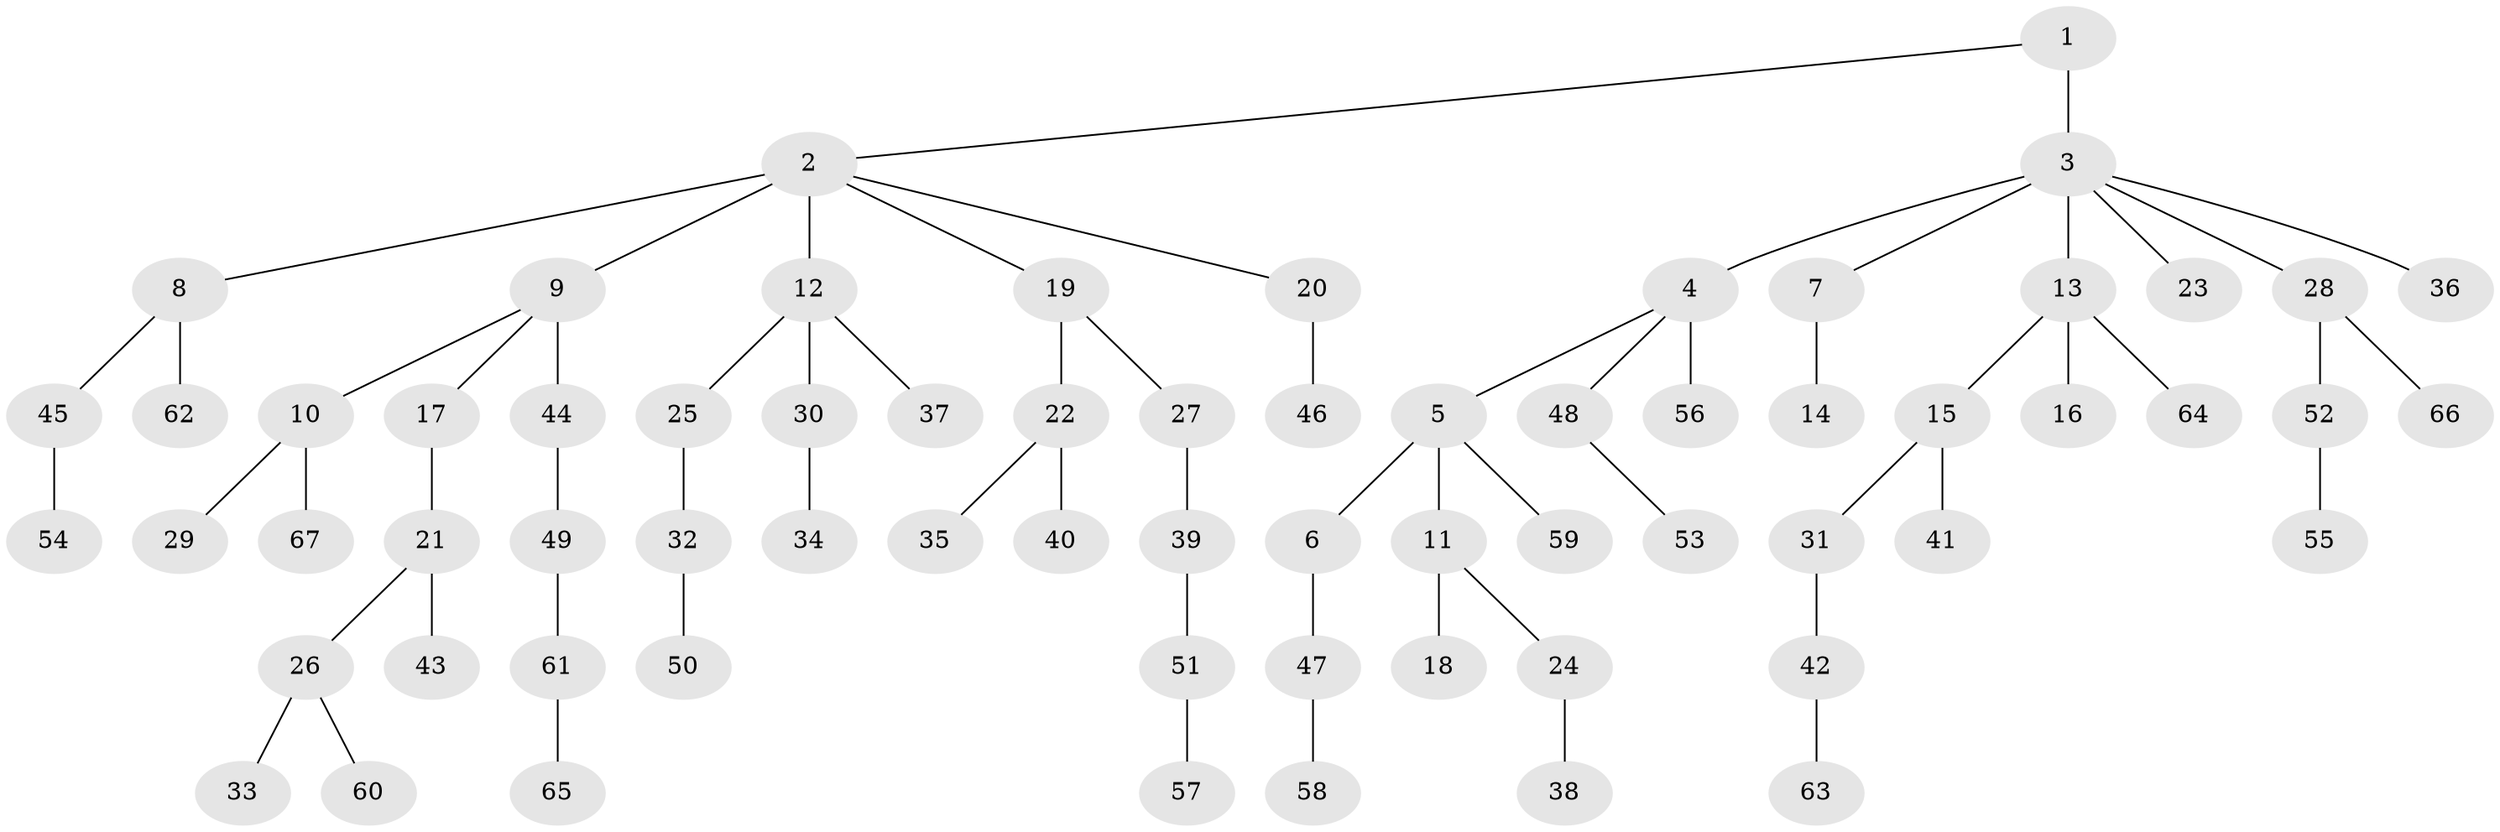 // original degree distribution, {2: 0.2248062015503876, 8: 0.007751937984496124, 9: 0.007751937984496124, 6: 0.007751937984496124, 5: 0.031007751937984496, 3: 0.14728682170542637, 4: 0.06201550387596899, 1: 0.5116279069767442}
// Generated by graph-tools (version 1.1) at 2025/36/03/09/25 02:36:43]
// undirected, 67 vertices, 66 edges
graph export_dot {
graph [start="1"]
  node [color=gray90,style=filled];
  1;
  2;
  3;
  4;
  5;
  6;
  7;
  8;
  9;
  10;
  11;
  12;
  13;
  14;
  15;
  16;
  17;
  18;
  19;
  20;
  21;
  22;
  23;
  24;
  25;
  26;
  27;
  28;
  29;
  30;
  31;
  32;
  33;
  34;
  35;
  36;
  37;
  38;
  39;
  40;
  41;
  42;
  43;
  44;
  45;
  46;
  47;
  48;
  49;
  50;
  51;
  52;
  53;
  54;
  55;
  56;
  57;
  58;
  59;
  60;
  61;
  62;
  63;
  64;
  65;
  66;
  67;
  1 -- 2 [weight=1.0];
  1 -- 3 [weight=2.0];
  2 -- 8 [weight=1.0];
  2 -- 9 [weight=2.0];
  2 -- 12 [weight=1.0];
  2 -- 19 [weight=1.0];
  2 -- 20 [weight=1.0];
  3 -- 4 [weight=1.0];
  3 -- 7 [weight=1.0];
  3 -- 13 [weight=1.0];
  3 -- 23 [weight=1.0];
  3 -- 28 [weight=1.0];
  3 -- 36 [weight=1.0];
  4 -- 5 [weight=1.0];
  4 -- 48 [weight=1.0];
  4 -- 56 [weight=2.0];
  5 -- 6 [weight=1.0];
  5 -- 11 [weight=1.0];
  5 -- 59 [weight=1.0];
  6 -- 47 [weight=1.0];
  7 -- 14 [weight=2.0];
  8 -- 45 [weight=1.0];
  8 -- 62 [weight=1.0];
  9 -- 10 [weight=1.0];
  9 -- 17 [weight=1.0];
  9 -- 44 [weight=1.0];
  10 -- 29 [weight=2.0];
  10 -- 67 [weight=1.0];
  11 -- 18 [weight=1.0];
  11 -- 24 [weight=1.0];
  12 -- 25 [weight=1.0];
  12 -- 30 [weight=1.0];
  12 -- 37 [weight=1.0];
  13 -- 15 [weight=1.0];
  13 -- 16 [weight=1.0];
  13 -- 64 [weight=2.0];
  15 -- 31 [weight=1.0];
  15 -- 41 [weight=2.0];
  17 -- 21 [weight=1.0];
  19 -- 22 [weight=1.0];
  19 -- 27 [weight=1.0];
  20 -- 46 [weight=2.0];
  21 -- 26 [weight=1.0];
  21 -- 43 [weight=1.0];
  22 -- 35 [weight=1.0];
  22 -- 40 [weight=1.0];
  24 -- 38 [weight=2.0];
  25 -- 32 [weight=2.0];
  26 -- 33 [weight=1.0];
  26 -- 60 [weight=1.0];
  27 -- 39 [weight=1.0];
  28 -- 52 [weight=1.0];
  28 -- 66 [weight=1.0];
  30 -- 34 [weight=1.0];
  31 -- 42 [weight=3.0];
  32 -- 50 [weight=1.0];
  39 -- 51 [weight=1.0];
  42 -- 63 [weight=1.0];
  44 -- 49 [weight=1.0];
  45 -- 54 [weight=1.0];
  47 -- 58 [weight=2.0];
  48 -- 53 [weight=1.0];
  49 -- 61 [weight=1.0];
  51 -- 57 [weight=2.0];
  52 -- 55 [weight=3.0];
  61 -- 65 [weight=2.0];
}
